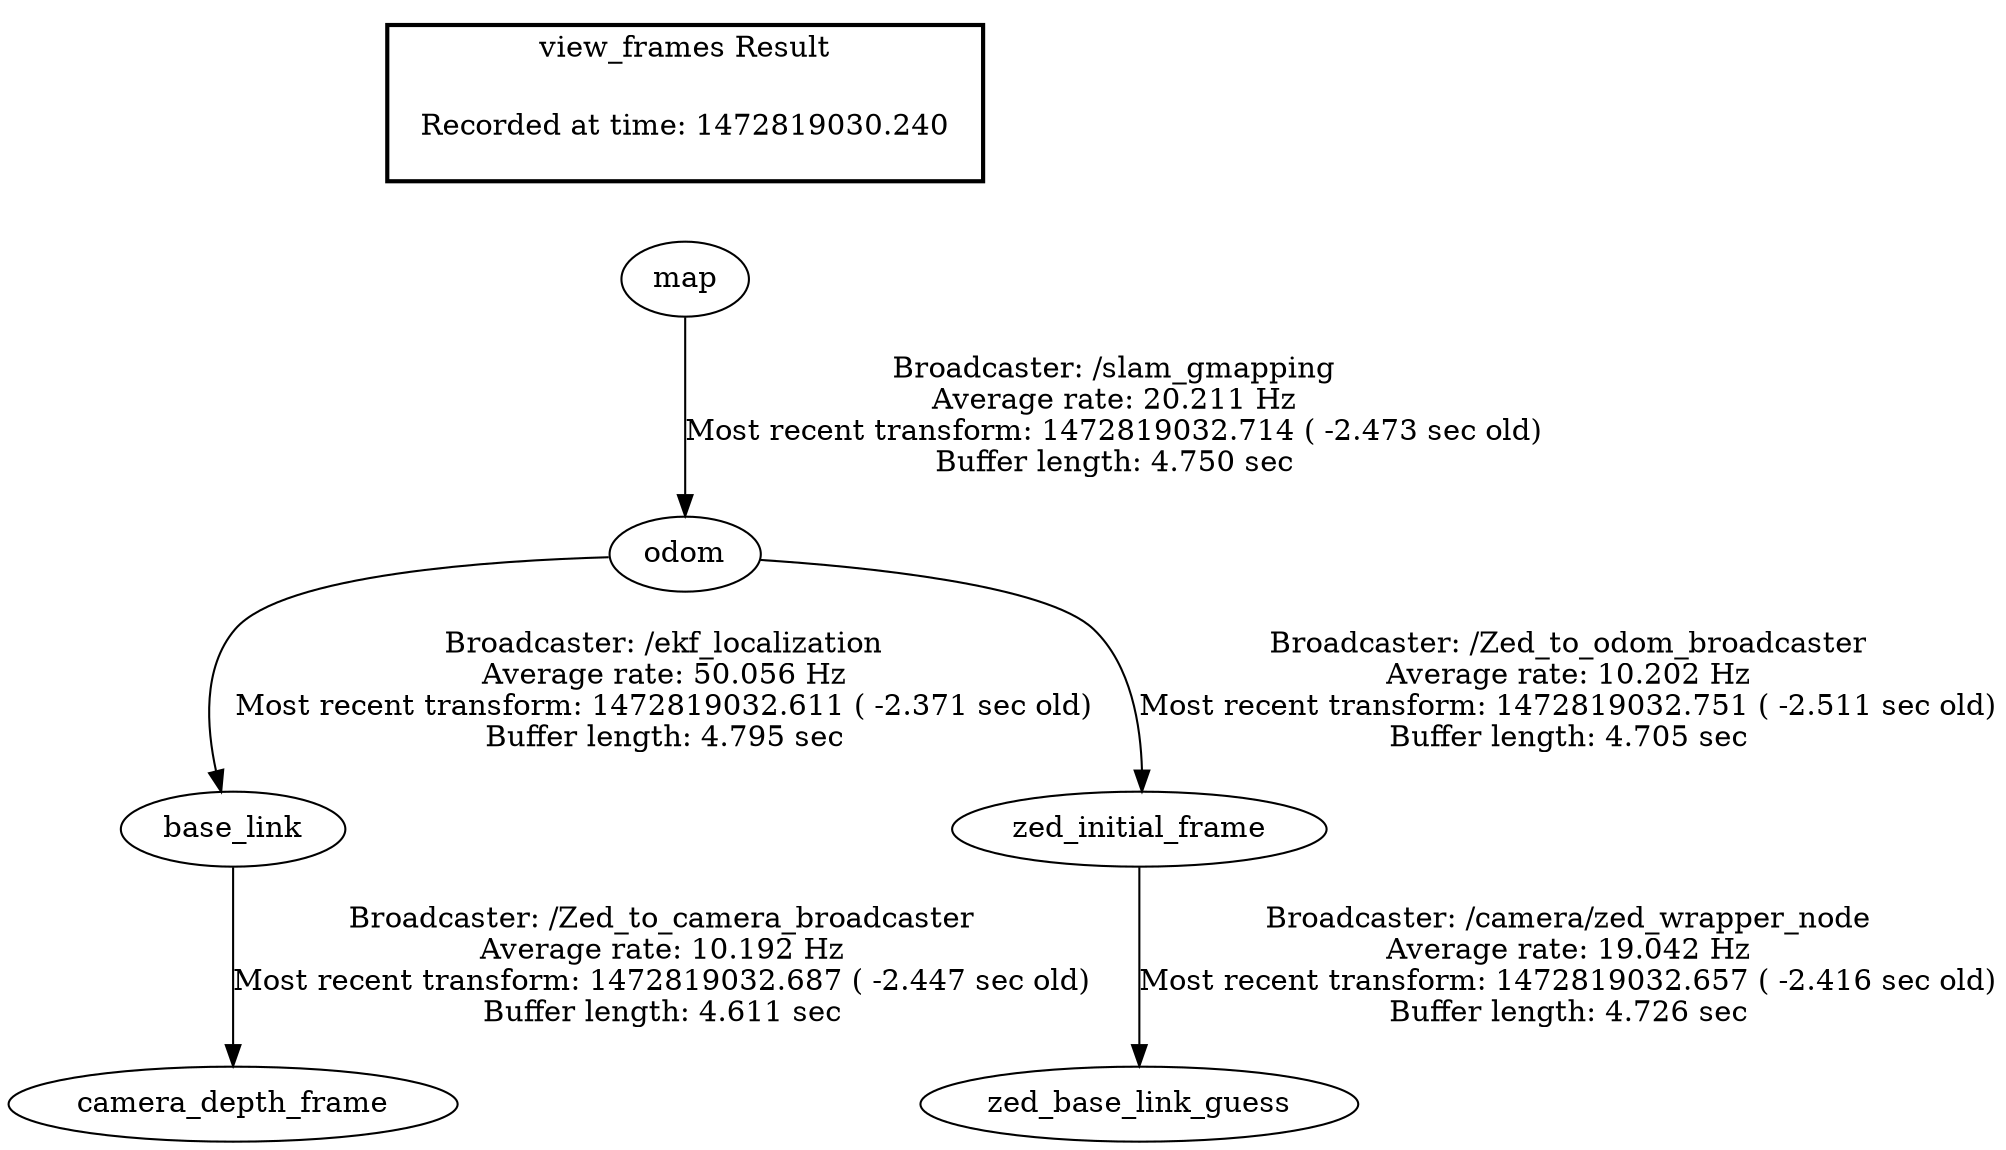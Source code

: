 digraph G {
"map" -> "odom"[label="Broadcaster: /slam_gmapping\nAverage rate: 20.211 Hz\nMost recent transform: 1472819032.714 ( -2.473 sec old)\nBuffer length: 4.750 sec\n"];
"odom" -> "base_link"[label="Broadcaster: /ekf_localization\nAverage rate: 50.056 Hz\nMost recent transform: 1472819032.611 ( -2.371 sec old)\nBuffer length: 4.795 sec\n"];
"odom" -> "zed_initial_frame"[label="Broadcaster: /Zed_to_odom_broadcaster\nAverage rate: 10.202 Hz\nMost recent transform: 1472819032.751 ( -2.511 sec old)\nBuffer length: 4.705 sec\n"];
"zed_initial_frame" -> "zed_base_link_guess"[label="Broadcaster: /camera/zed_wrapper_node\nAverage rate: 19.042 Hz\nMost recent transform: 1472819032.657 ( -2.416 sec old)\nBuffer length: 4.726 sec\n"];
"base_link" -> "camera_depth_frame"[label="Broadcaster: /Zed_to_camera_broadcaster\nAverage rate: 10.192 Hz\nMost recent transform: 1472819032.687 ( -2.447 sec old)\nBuffer length: 4.611 sec\n"];
edge [style=invis];
 subgraph cluster_legend { style=bold; color=black; label ="view_frames Result";
"Recorded at time: 1472819030.240"[ shape=plaintext ] ;
 }->"map";
}